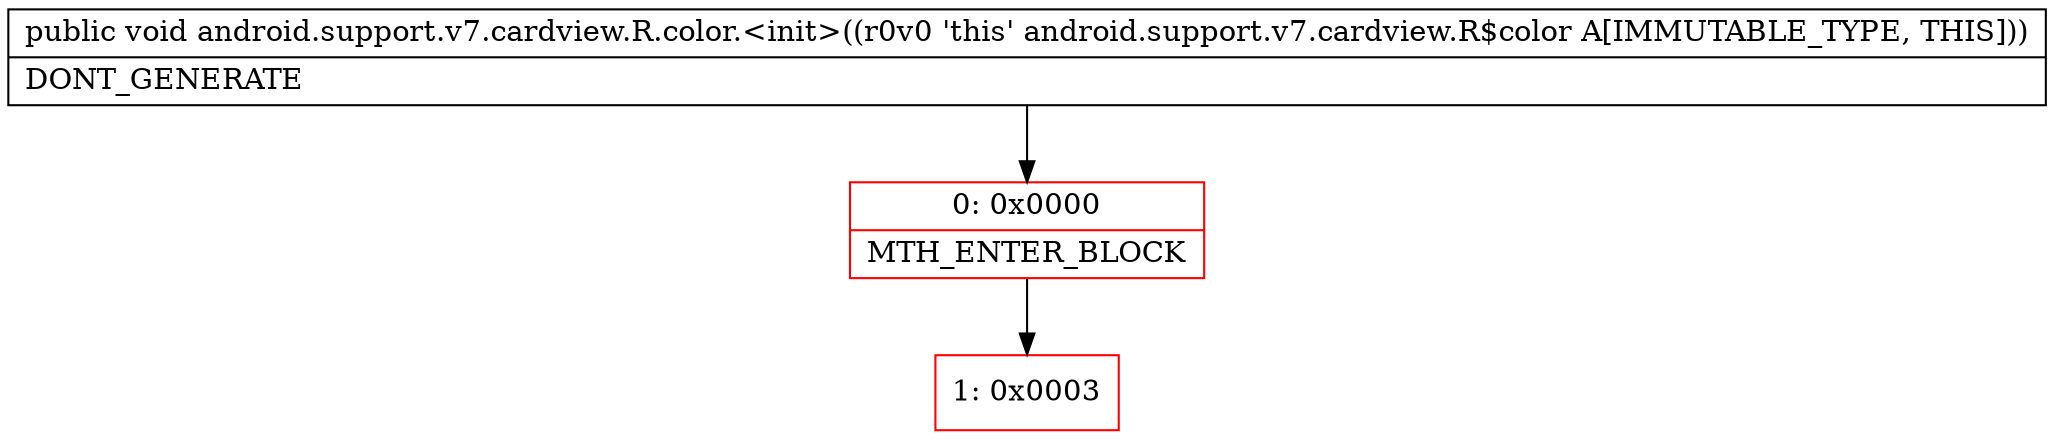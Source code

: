 digraph "CFG forandroid.support.v7.cardview.R.color.\<init\>()V" {
subgraph cluster_Region_1460832655 {
label = "R(0)";
node [shape=record,color=blue];
}
Node_0 [shape=record,color=red,label="{0\:\ 0x0000|MTH_ENTER_BLOCK\l}"];
Node_1 [shape=record,color=red,label="{1\:\ 0x0003}"];
MethodNode[shape=record,label="{public void android.support.v7.cardview.R.color.\<init\>((r0v0 'this' android.support.v7.cardview.R$color A[IMMUTABLE_TYPE, THIS]))  | DONT_GENERATE\l}"];
MethodNode -> Node_0;
Node_0 -> Node_1;
}

